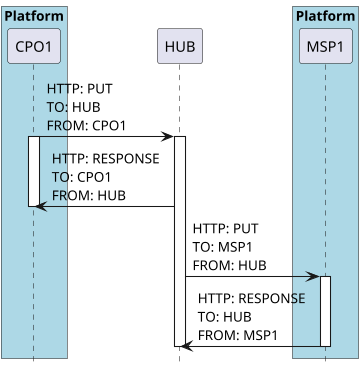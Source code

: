 @startuml
skinparam dpi 100
hide footbox

box "Platform" #LightBlue
  participant "CPO1" as CPO1
end box

participant "HUB" as HUB

box "Platform" #LightBlue
  participant "MSP1" as MSP1
end box

CPO1 -> HUB: HTTP: PUT\nTO: HUB\nFROM: CPO1
activate CPO1
activate HUB
HUB -> CPO1: HTTP: RESPONSE\nTO: CPO1\nFROM: HUB
deactivate CPO1
HUB -> MSP1: HTTP: PUT\nTO: MSP1\nFROM: HUB
activate MSP1
MSP1 -> HUB: HTTP: RESPONSE\nTO: HUB\nFROM: MSP1
deactivate MSP1
deactivate HUB
@enduml
